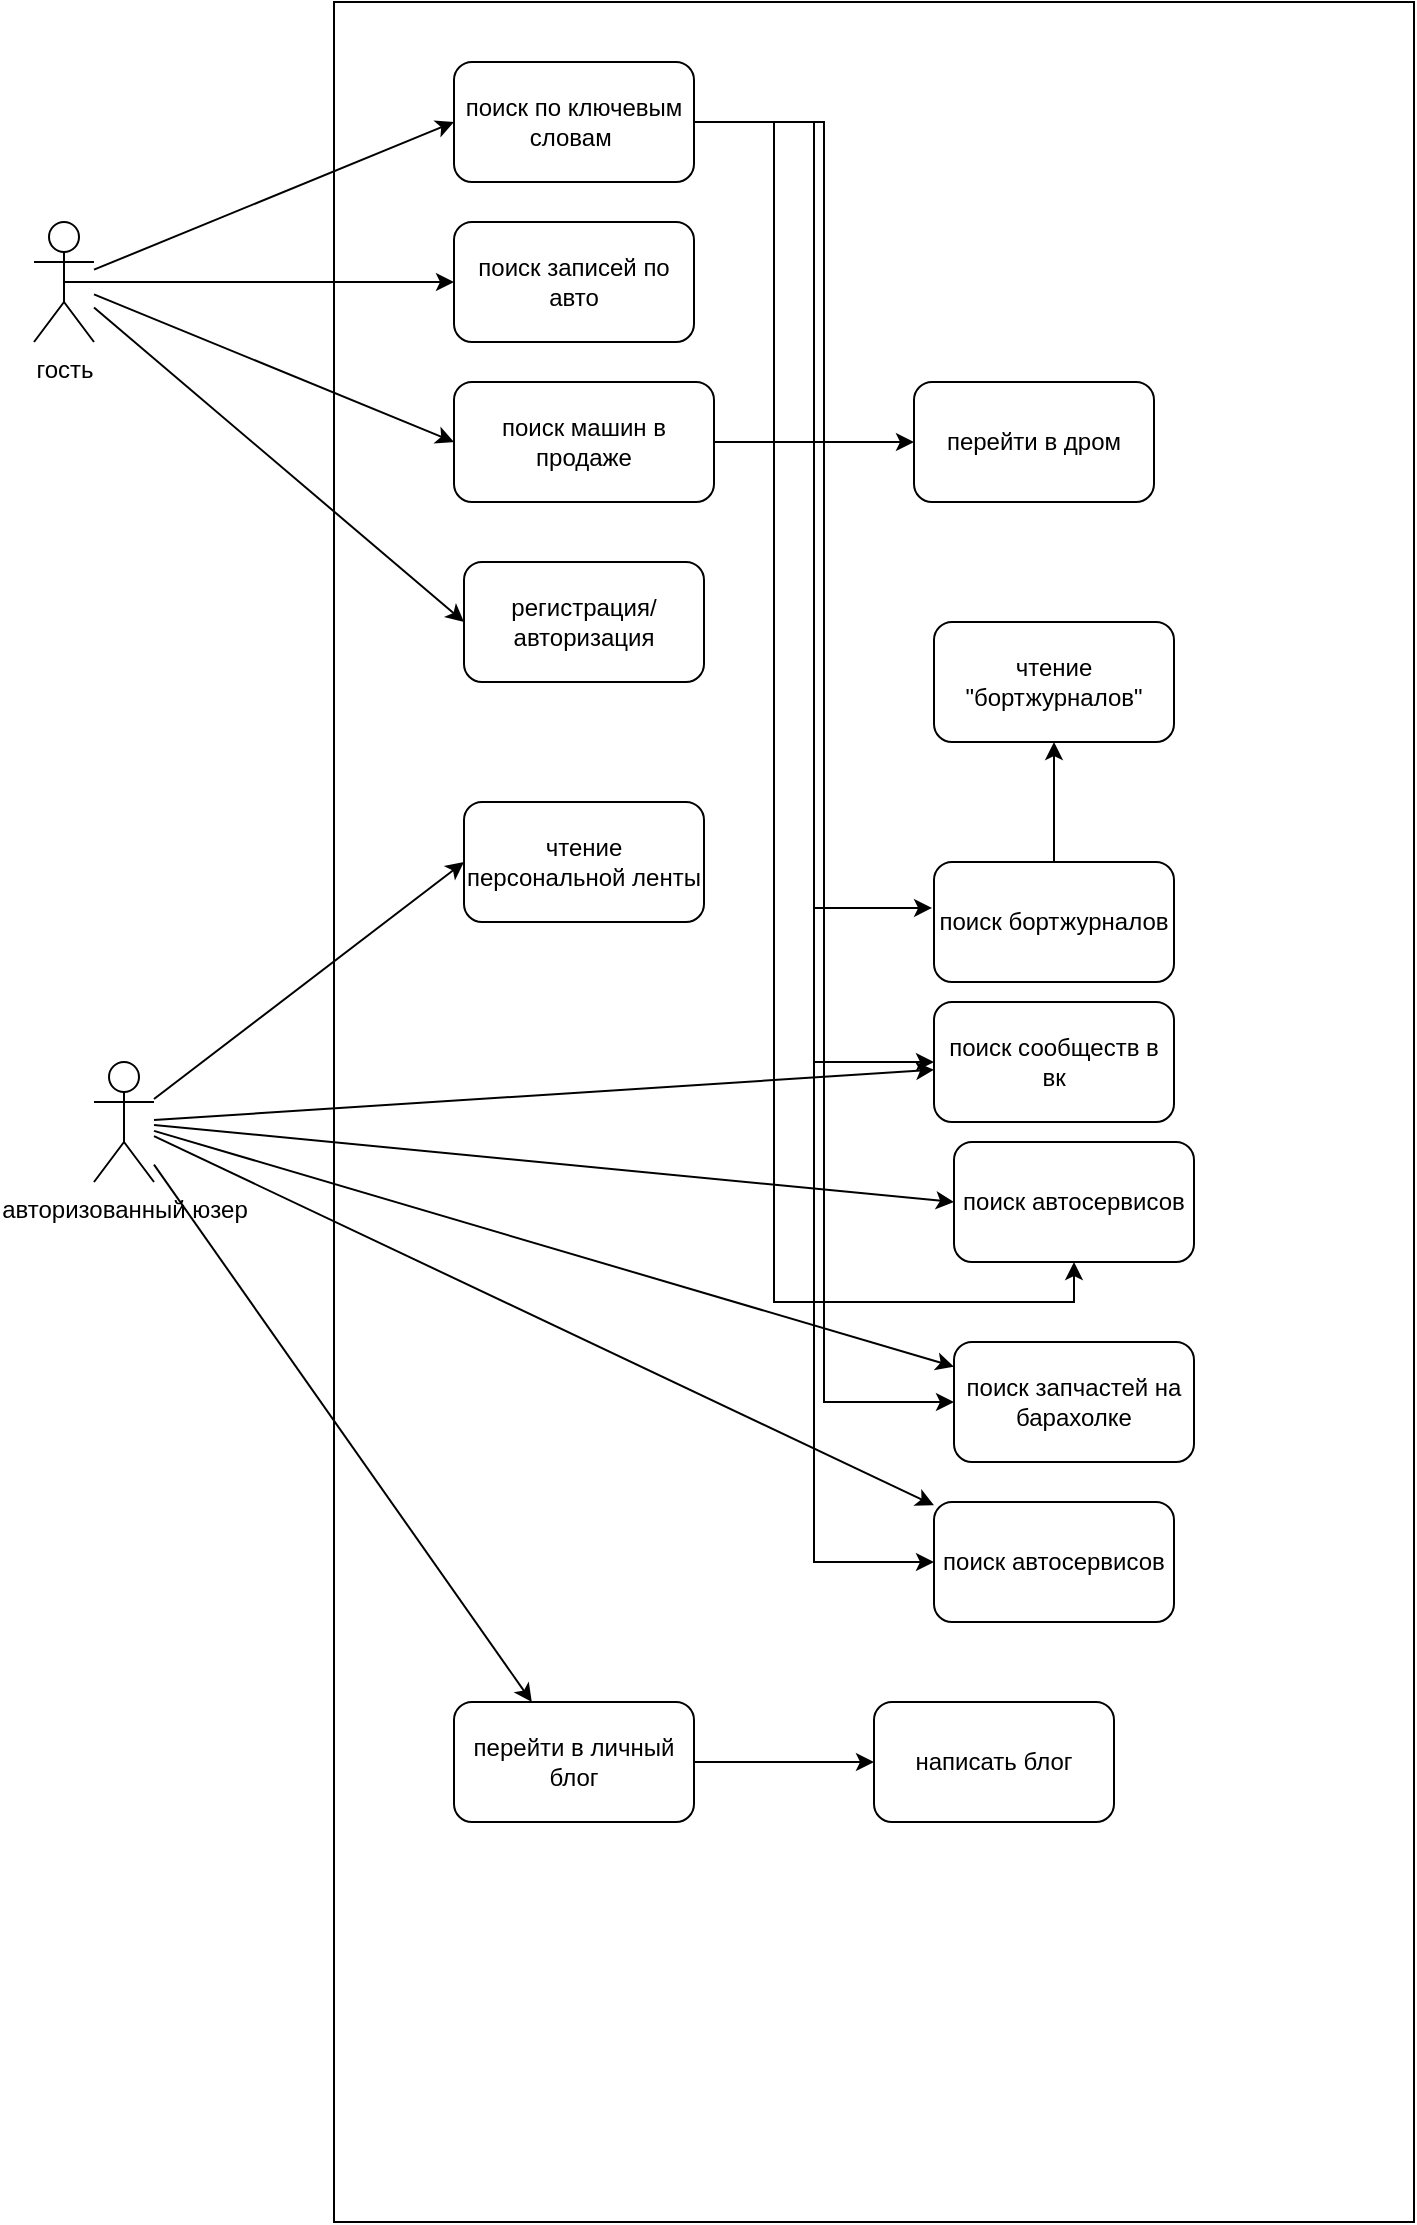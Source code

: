 <mxfile version="24.5.3" type="github">
  <diagram name="Страница — 1" id="zTrm0m84TMMycge8RurY">
    <mxGraphModel dx="1434" dy="958" grid="1" gridSize="10" guides="1" tooltips="1" connect="1" arrows="1" fold="1" page="1" pageScale="1" pageWidth="827" pageHeight="1169" math="0" shadow="0">
      <root>
        <mxCell id="0" />
        <mxCell id="1" parent="0" />
        <mxCell id="tq_oxrpcaAdk9Pg67PX_-1" value="гость&lt;div&gt;&lt;br&gt;&lt;/div&gt;" style="shape=umlActor;verticalLabelPosition=bottom;verticalAlign=top;html=1;outlineConnect=0;" vertex="1" parent="1">
          <mxGeometry x="60" y="120" width="30" height="60" as="geometry" />
        </mxCell>
        <mxCell id="tq_oxrpcaAdk9Pg67PX_-8" value="" style="rounded=0;whiteSpace=wrap;html=1;" vertex="1" parent="1">
          <mxGeometry x="210" y="10" width="540" height="1110" as="geometry" />
        </mxCell>
        <mxCell id="tq_oxrpcaAdk9Pg67PX_-37" style="edgeStyle=orthogonalEdgeStyle;rounded=0;orthogonalLoop=1;jettySize=auto;html=1;entryX=0;entryY=0.5;entryDx=0;entryDy=0;" edge="1" parent="1" source="tq_oxrpcaAdk9Pg67PX_-9" target="tq_oxrpcaAdk9Pg67PX_-16">
          <mxGeometry relative="1" as="geometry" />
        </mxCell>
        <mxCell id="tq_oxrpcaAdk9Pg67PX_-39" style="edgeStyle=orthogonalEdgeStyle;rounded=0;orthogonalLoop=1;jettySize=auto;html=1;entryX=0;entryY=0.5;entryDx=0;entryDy=0;" edge="1" parent="1" source="tq_oxrpcaAdk9Pg67PX_-9" target="tq_oxrpcaAdk9Pg67PX_-33">
          <mxGeometry relative="1" as="geometry" />
        </mxCell>
        <mxCell id="tq_oxrpcaAdk9Pg67PX_-40" style="edgeStyle=orthogonalEdgeStyle;rounded=0;orthogonalLoop=1;jettySize=auto;html=1;entryX=0;entryY=0.5;entryDx=0;entryDy=0;" edge="1" parent="1" source="tq_oxrpcaAdk9Pg67PX_-9" target="tq_oxrpcaAdk9Pg67PX_-34">
          <mxGeometry relative="1" as="geometry" />
        </mxCell>
        <mxCell id="tq_oxrpcaAdk9Pg67PX_-9" value="поиск по ключевым словам&amp;nbsp;" style="rounded=1;whiteSpace=wrap;html=1;" vertex="1" parent="1">
          <mxGeometry x="270" y="40" width="120" height="60" as="geometry" />
        </mxCell>
        <mxCell id="tq_oxrpcaAdk9Pg67PX_-10" value="поиск записей по авто" style="rounded=1;whiteSpace=wrap;html=1;" vertex="1" parent="1">
          <mxGeometry x="270" y="120" width="120" height="60" as="geometry" />
        </mxCell>
        <mxCell id="tq_oxrpcaAdk9Pg67PX_-29" style="edgeStyle=orthogonalEdgeStyle;rounded=0;orthogonalLoop=1;jettySize=auto;html=1;" edge="1" parent="1" source="tq_oxrpcaAdk9Pg67PX_-11" target="tq_oxrpcaAdk9Pg67PX_-18">
          <mxGeometry relative="1" as="geometry" />
        </mxCell>
        <mxCell id="tq_oxrpcaAdk9Pg67PX_-11" value="поиск машин в продаже" style="rounded=1;whiteSpace=wrap;html=1;" vertex="1" parent="1">
          <mxGeometry x="270" y="200" width="130" height="60" as="geometry" />
        </mxCell>
        <mxCell id="tq_oxrpcaAdk9Pg67PX_-12" value="регистрация/авторизация" style="rounded=1;whiteSpace=wrap;html=1;" vertex="1" parent="1">
          <mxGeometry x="275" y="290" width="120" height="60" as="geometry" />
        </mxCell>
        <mxCell id="tq_oxrpcaAdk9Pg67PX_-13" value="чтение персональной ленты" style="rounded=1;whiteSpace=wrap;html=1;" vertex="1" parent="1">
          <mxGeometry x="275" y="410" width="120" height="60" as="geometry" />
        </mxCell>
        <mxCell id="tq_oxrpcaAdk9Pg67PX_-42" style="rounded=0;orthogonalLoop=1;jettySize=auto;html=1;" edge="1" parent="1" source="tq_oxrpcaAdk9Pg67PX_-14" target="tq_oxrpcaAdk9Pg67PX_-16">
          <mxGeometry relative="1" as="geometry" />
        </mxCell>
        <mxCell id="tq_oxrpcaAdk9Pg67PX_-43" style="rounded=0;orthogonalLoop=1;jettySize=auto;html=1;entryX=0;entryY=0.5;entryDx=0;entryDy=0;" edge="1" parent="1" source="tq_oxrpcaAdk9Pg67PX_-14" target="tq_oxrpcaAdk9Pg67PX_-17">
          <mxGeometry relative="1" as="geometry" />
        </mxCell>
        <mxCell id="tq_oxrpcaAdk9Pg67PX_-44" style="rounded=0;orthogonalLoop=1;jettySize=auto;html=1;" edge="1" parent="1" source="tq_oxrpcaAdk9Pg67PX_-14" target="tq_oxrpcaAdk9Pg67PX_-33">
          <mxGeometry relative="1" as="geometry" />
        </mxCell>
        <mxCell id="tq_oxrpcaAdk9Pg67PX_-45" style="rounded=0;orthogonalLoop=1;jettySize=auto;html=1;" edge="1" parent="1" source="tq_oxrpcaAdk9Pg67PX_-14" target="tq_oxrpcaAdk9Pg67PX_-34">
          <mxGeometry relative="1" as="geometry" />
        </mxCell>
        <mxCell id="tq_oxrpcaAdk9Pg67PX_-47" style="rounded=0;orthogonalLoop=1;jettySize=auto;html=1;" edge="1" parent="1" source="tq_oxrpcaAdk9Pg67PX_-14" target="tq_oxrpcaAdk9Pg67PX_-46">
          <mxGeometry relative="1" as="geometry" />
        </mxCell>
        <mxCell id="tq_oxrpcaAdk9Pg67PX_-14" value="&lt;div&gt;авторизованный юзер&lt;/div&gt;" style="shape=umlActor;verticalLabelPosition=bottom;verticalAlign=top;html=1;outlineConnect=0;" vertex="1" parent="1">
          <mxGeometry x="90" y="540" width="30" height="60" as="geometry" />
        </mxCell>
        <mxCell id="tq_oxrpcaAdk9Pg67PX_-48" style="edgeStyle=orthogonalEdgeStyle;rounded=0;orthogonalLoop=1;jettySize=auto;html=1;" edge="1" parent="1" source="tq_oxrpcaAdk9Pg67PX_-15" target="tq_oxrpcaAdk9Pg67PX_-30">
          <mxGeometry relative="1" as="geometry" />
        </mxCell>
        <mxCell id="tq_oxrpcaAdk9Pg67PX_-15" value="поиск бортжурналов" style="rounded=1;whiteSpace=wrap;html=1;" vertex="1" parent="1">
          <mxGeometry x="510" y="440" width="120" height="60" as="geometry" />
        </mxCell>
        <mxCell id="tq_oxrpcaAdk9Pg67PX_-16" value="поиск сообществ в вк" style="rounded=1;whiteSpace=wrap;html=1;" vertex="1" parent="1">
          <mxGeometry x="510" y="510" width="120" height="60" as="geometry" />
        </mxCell>
        <mxCell id="tq_oxrpcaAdk9Pg67PX_-17" value="поиск автосервисов" style="rounded=1;whiteSpace=wrap;html=1;" vertex="1" parent="1">
          <mxGeometry x="520" y="580" width="120" height="60" as="geometry" />
        </mxCell>
        <mxCell id="tq_oxrpcaAdk9Pg67PX_-18" value="перейти в дром" style="rounded=1;whiteSpace=wrap;html=1;" vertex="1" parent="1">
          <mxGeometry x="500" y="200" width="120" height="60" as="geometry" />
        </mxCell>
        <mxCell id="tq_oxrpcaAdk9Pg67PX_-20" value="" style="endArrow=classic;html=1;rounded=0;entryX=0;entryY=0.5;entryDx=0;entryDy=0;" edge="1" parent="1" source="tq_oxrpcaAdk9Pg67PX_-1" target="tq_oxrpcaAdk9Pg67PX_-9">
          <mxGeometry width="50" height="50" relative="1" as="geometry">
            <mxPoint x="60" y="130" as="sourcePoint" />
            <mxPoint x="180" y="190" as="targetPoint" />
          </mxGeometry>
        </mxCell>
        <mxCell id="tq_oxrpcaAdk9Pg67PX_-24" value="" style="endArrow=classic;html=1;rounded=0;exitX=0.5;exitY=0.5;exitDx=0;exitDy=0;exitPerimeter=0;" edge="1" parent="1" source="tq_oxrpcaAdk9Pg67PX_-1" target="tq_oxrpcaAdk9Pg67PX_-10">
          <mxGeometry width="50" height="50" relative="1" as="geometry">
            <mxPoint x="100" y="154" as="sourcePoint" />
            <mxPoint x="280" y="80" as="targetPoint" />
          </mxGeometry>
        </mxCell>
        <mxCell id="tq_oxrpcaAdk9Pg67PX_-25" value="" style="endArrow=classic;html=1;rounded=0;entryX=0;entryY=0.5;entryDx=0;entryDy=0;" edge="1" parent="1" source="tq_oxrpcaAdk9Pg67PX_-1" target="tq_oxrpcaAdk9Pg67PX_-11">
          <mxGeometry width="50" height="50" relative="1" as="geometry">
            <mxPoint x="110" y="164" as="sourcePoint" />
            <mxPoint x="290" y="90" as="targetPoint" />
          </mxGeometry>
        </mxCell>
        <mxCell id="tq_oxrpcaAdk9Pg67PX_-26" value="" style="endArrow=classic;html=1;rounded=0;entryX=0;entryY=0.5;entryDx=0;entryDy=0;" edge="1" parent="1" source="tq_oxrpcaAdk9Pg67PX_-1" target="tq_oxrpcaAdk9Pg67PX_-12">
          <mxGeometry width="50" height="50" relative="1" as="geometry">
            <mxPoint x="120" y="174" as="sourcePoint" />
            <mxPoint x="300" y="100" as="targetPoint" />
          </mxGeometry>
        </mxCell>
        <mxCell id="tq_oxrpcaAdk9Pg67PX_-30" value="чтение &quot;бортжурналов&quot;" style="rounded=1;whiteSpace=wrap;html=1;" vertex="1" parent="1">
          <mxGeometry x="510" y="320" width="120" height="60" as="geometry" />
        </mxCell>
        <mxCell id="tq_oxrpcaAdk9Pg67PX_-33" value="поиск запчастей на барахолке" style="rounded=1;whiteSpace=wrap;html=1;" vertex="1" parent="1">
          <mxGeometry x="520" y="680" width="120" height="60" as="geometry" />
        </mxCell>
        <mxCell id="tq_oxrpcaAdk9Pg67PX_-34" value="поиск автосервисов" style="rounded=1;whiteSpace=wrap;html=1;" vertex="1" parent="1">
          <mxGeometry x="510" y="760" width="120" height="60" as="geometry" />
        </mxCell>
        <mxCell id="tq_oxrpcaAdk9Pg67PX_-36" style="edgeStyle=orthogonalEdgeStyle;rounded=0;orthogonalLoop=1;jettySize=auto;html=1;entryX=-0.008;entryY=0.383;entryDx=0;entryDy=0;entryPerimeter=0;" edge="1" parent="1" source="tq_oxrpcaAdk9Pg67PX_-9" target="tq_oxrpcaAdk9Pg67PX_-15">
          <mxGeometry relative="1" as="geometry" />
        </mxCell>
        <mxCell id="tq_oxrpcaAdk9Pg67PX_-38" style="edgeStyle=orthogonalEdgeStyle;rounded=0;orthogonalLoop=1;jettySize=auto;html=1;" edge="1" parent="1" source="tq_oxrpcaAdk9Pg67PX_-9" target="tq_oxrpcaAdk9Pg67PX_-17">
          <mxGeometry relative="1" as="geometry">
            <mxPoint x="400" y="80" as="sourcePoint" />
            <mxPoint x="490" y="595" as="targetPoint" />
            <Array as="points">
              <mxPoint x="430" y="70" />
              <mxPoint x="430" y="660" />
            </Array>
          </mxGeometry>
        </mxCell>
        <mxCell id="tq_oxrpcaAdk9Pg67PX_-41" value="" style="endArrow=classic;html=1;rounded=0;entryX=0;entryY=0.5;entryDx=0;entryDy=0;" edge="1" parent="1" source="tq_oxrpcaAdk9Pg67PX_-14" target="tq_oxrpcaAdk9Pg67PX_-13">
          <mxGeometry width="50" height="50" relative="1" as="geometry">
            <mxPoint x="380" y="540" as="sourcePoint" />
            <mxPoint x="430" y="490" as="targetPoint" />
          </mxGeometry>
        </mxCell>
        <mxCell id="tq_oxrpcaAdk9Pg67PX_-50" style="edgeStyle=orthogonalEdgeStyle;rounded=0;orthogonalLoop=1;jettySize=auto;html=1;" edge="1" parent="1" source="tq_oxrpcaAdk9Pg67PX_-46" target="tq_oxrpcaAdk9Pg67PX_-49">
          <mxGeometry relative="1" as="geometry" />
        </mxCell>
        <mxCell id="tq_oxrpcaAdk9Pg67PX_-46" value="перейти в личный блог" style="rounded=1;whiteSpace=wrap;html=1;" vertex="1" parent="1">
          <mxGeometry x="270" y="860" width="120" height="60" as="geometry" />
        </mxCell>
        <mxCell id="tq_oxrpcaAdk9Pg67PX_-49" value="написать блог" style="rounded=1;whiteSpace=wrap;html=1;" vertex="1" parent="1">
          <mxGeometry x="480" y="860" width="120" height="60" as="geometry" />
        </mxCell>
      </root>
    </mxGraphModel>
  </diagram>
</mxfile>
